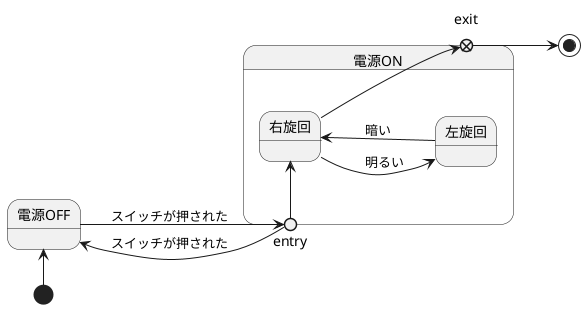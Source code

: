 @startuml ステートマシン図
left to right direction
state 電源ON{
state entry <<entryPoint>>
state exit <<exitPoint>>
entry -left-> 右旋回
右旋回 --> 左旋回 :　明るい
左旋回 --> 右旋回 : 暗い
}
電源OFF --> entry :スイッチが押された
entry --> 電源OFF :スイッチが押された
右旋回 --> exit
[*] -left-> 電源OFF
exit --> [*]
@enduml